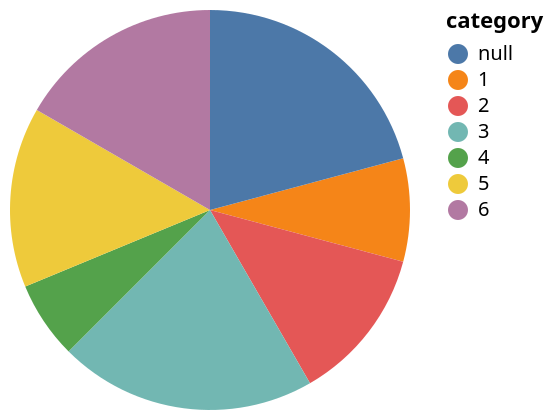 {
  "$schema": "https://vega.github.io/schema/vega/v6.json",
  "description": "A simple pie chart with embedded data.",
  "background": "white",
  "padding": 5,
  "width": 200,
  "height": 200,
  "style": "view",
  "data": [
    {"name": "click_store"},
    {
      "name": "source_0",
      "values": [
        {"category": 1, "value": 4},
        {"category": 2, "value": 6},
        {"category": 3, "value": 10},
        {"category": 4, "value": 3},
        {"category": 5, "value": 7},
        {"category": 6, "value": 8},
        {"category": null, "value": 10}
      ]
    },
    {
      "name": "data_0",
      "source": "source_0",
      "transform": [
        {
          "type": "stack",
          "groupby": [],
          "field": "value",
          "sort": {"field": ["category"], "order": ["ascending"]},
          "as": ["value_start", "value_end"],
          "offset": "zero"
        },
        {
          "type": "filter",
          "expr": "isValid(datum[\"value\"]) && isFinite(+datum[\"value\"])"
        }
      ]
    }
  ],
  "signals": [
    {
      "name": "unit",
      "value": {},
      "on": [
        {"events": "mousemove", "update": "isTuple(group()) ? group() : unit"}
      ]
    },
    {
      "name": "click",
      "update": "vlSelectionResolve(\"click_store\", \"union\", true, true)"
    },
    {
      "name": "click_tuple",
      "on": [
        {
          "events": [{"source": "scope", "type": "click"}],
          "update": "datum && item().mark.marktype !== 'group' && indexof(item().mark.role, 'legend') < 0 ? {unit: \"\", fields: click_tuple_fields, values: [(item().isVoronoi ? datum.datum : datum)[\"category\"]]} : null",
          "force": true
        },
        {"events": [{"source": "view", "type": "dblclick"}], "update": "null"}
      ]
    },
    {
      "name": "click_tuple_fields",
      "value": [{"field": "category", "channel": "color", "type": "E"}]
    },
    {
      "name": "click_toggle",
      "value": false,
      "on": [
        {
          "events": [{"source": "scope", "type": "click"}],
          "update": "event.shiftKey"
        },
        {"events": [{"source": "view", "type": "dblclick"}], "update": "false"}
      ]
    },
    {
      "name": "click_modify",
      "on": [
        {
          "events": {"signal": "click_tuple"},
          "update": "modify(\"click_store\", click_toggle ? null : click_tuple, click_toggle ? null : true, click_toggle ? click_tuple : null)"
        }
      ]
    }
  ],
  "marks": [
    {
      "name": "marks",
      "type": "arc",
      "style": ["arc"],
      "interactive": true,
      "from": {"data": "data_0"},
      "encode": {
        "update": {
          "fill": {"scale": "color", "field": "category"},
          "opacity": [
            {
              "test": "!length(data(\"click_store\")) || vlSelectionTest(\"click_store\", datum)",
              "value": 1
            },
            {"value": 0.5}
          ],
          "description": {
            "signal": "\"value: \" + (format(datum[\"value\"], \"\")) + \"; category: \" + (isValid(datum[\"category\"]) ? datum[\"category\"] : \"\"+datum[\"category\"])"
          },
          "x": {"signal": "width", "mult": 0.5},
          "y": {"signal": "height", "mult": 0.5},
          "outerRadius": {"signal": "min(width,height)/2"},
          "innerRadius": {"value": 0},
          "startAngle": {"scale": "theta", "field": "value_end"},
          "endAngle": {"scale": "theta", "field": "value_start"}
        }
      }
    }
  ],
  "scales": [
    {
      "name": "theta",
      "type": "linear",
      "domain": {"data": "data_0", "fields": ["value_start", "value_end"]},
      "range": [0, 6.283185307179586],
      "zero": true
    },
    {
      "name": "color",
      "type": "ordinal",
      "domain": {"data": "data_0", "field": "category", "sort": true},
      "range": "category"
    }
  ],
  "legends": [
    {
      "fill": "color",
      "symbolType": "circle",
      "title": "category",
      "encode": {"symbols": {"update": {"opacity": {"value": 1}}}}
    }
  ]
}
